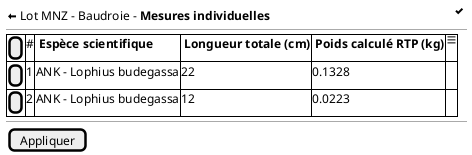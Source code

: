 @startsalt
{
  {  <&arrow-thick-left> Lot MNZ - Baudroie - <b>Mesures individuelles | . | . |. |. |. |. |. |. |. |. |. |. |. |. |. |. |. |. |. |. |. |. |. |. |. |. |. |. |. |. |. |. |. |. |. | <&check>}
  	--
	{#
      [ ]  | # | <b> Espèce scientifique   | <b> Longueur totale (cm) | <b> Poids calculé RTP (kg) | <&menu>
      [ ] | 1 | ANK - Lophius budegassa | 22 | 0.1328 | .
      [ ] | 2 | ANK - Lophius budegassa | 12 | 0.0223 | .
    }

  --

  {
    [Appliquer]
  }
}
@endsalt

